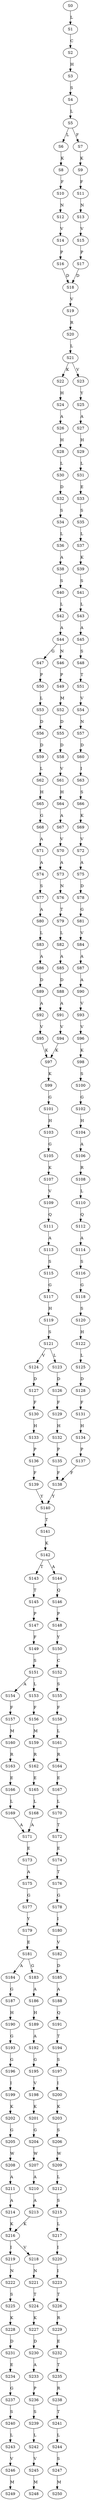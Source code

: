 strict digraph  {
	S0 -> S1 [ label = L ];
	S1 -> S2 [ label = C ];
	S2 -> S3 [ label = H ];
	S3 -> S4 [ label = S ];
	S4 -> S5 [ label = L ];
	S5 -> S6 [ label = L ];
	S5 -> S7 [ label = F ];
	S6 -> S8 [ label = K ];
	S7 -> S9 [ label = K ];
	S8 -> S10 [ label = F ];
	S9 -> S11 [ label = F ];
	S10 -> S12 [ label = N ];
	S11 -> S13 [ label = N ];
	S12 -> S14 [ label = V ];
	S13 -> S15 [ label = V ];
	S14 -> S16 [ label = P ];
	S15 -> S17 [ label = P ];
	S16 -> S18 [ label = D ];
	S17 -> S18 [ label = D ];
	S18 -> S19 [ label = V ];
	S19 -> S20 [ label = R ];
	S20 -> S21 [ label = L ];
	S21 -> S22 [ label = K ];
	S21 -> S23 [ label = V ];
	S22 -> S24 [ label = H ];
	S23 -> S25 [ label = Y ];
	S24 -> S26 [ label = A ];
	S25 -> S27 [ label = A ];
	S26 -> S28 [ label = H ];
	S27 -> S29 [ label = H ];
	S28 -> S30 [ label = L ];
	S29 -> S31 [ label = L ];
	S30 -> S32 [ label = D ];
	S31 -> S33 [ label = E ];
	S32 -> S34 [ label = S ];
	S33 -> S35 [ label = S ];
	S34 -> S36 [ label = L ];
	S35 -> S37 [ label = L ];
	S36 -> S38 [ label = A ];
	S37 -> S39 [ label = K ];
	S38 -> S40 [ label = S ];
	S39 -> S41 [ label = S ];
	S40 -> S42 [ label = L ];
	S41 -> S43 [ label = L ];
	S42 -> S44 [ label = A ];
	S43 -> S45 [ label = A ];
	S44 -> S46 [ label = N ];
	S44 -> S47 [ label = G ];
	S45 -> S48 [ label = S ];
	S46 -> S49 [ label = P ];
	S47 -> S50 [ label = P ];
	S48 -> S51 [ label = T ];
	S49 -> S52 [ label = M ];
	S50 -> S53 [ label = L ];
	S51 -> S54 [ label = V ];
	S52 -> S55 [ label = D ];
	S53 -> S56 [ label = D ];
	S54 -> S57 [ label = N ];
	S55 -> S58 [ label = D ];
	S56 -> S59 [ label = D ];
	S57 -> S60 [ label = D ];
	S58 -> S61 [ label = V ];
	S59 -> S62 [ label = L ];
	S60 -> S63 [ label = I ];
	S61 -> S64 [ label = H ];
	S62 -> S65 [ label = H ];
	S63 -> S66 [ label = S ];
	S64 -> S67 [ label = A ];
	S65 -> S68 [ label = G ];
	S66 -> S69 [ label = K ];
	S67 -> S70 [ label = V ];
	S68 -> S71 [ label = A ];
	S69 -> S72 [ label = V ];
	S70 -> S73 [ label = A ];
	S71 -> S74 [ label = A ];
	S72 -> S75 [ label = A ];
	S73 -> S76 [ label = N ];
	S74 -> S77 [ label = S ];
	S75 -> S78 [ label = D ];
	S76 -> S79 [ label = T ];
	S77 -> S80 [ label = A ];
	S78 -> S81 [ label = G ];
	S79 -> S82 [ label = L ];
	S80 -> S83 [ label = L ];
	S81 -> S84 [ label = V ];
	S82 -> S85 [ label = A ];
	S83 -> S86 [ label = A ];
	S84 -> S87 [ label = A ];
	S85 -> S88 [ label = D ];
	S86 -> S89 [ label = D ];
	S87 -> S90 [ label = A ];
	S88 -> S91 [ label = A ];
	S89 -> S92 [ label = A ];
	S90 -> S93 [ label = V ];
	S91 -> S94 [ label = V ];
	S92 -> S95 [ label = V ];
	S93 -> S96 [ label = V ];
	S94 -> S97 [ label = K ];
	S95 -> S97 [ label = K ];
	S96 -> S98 [ label = K ];
	S97 -> S99 [ label = K ];
	S98 -> S100 [ label = S ];
	S99 -> S101 [ label = G ];
	S100 -> S102 [ label = G ];
	S101 -> S103 [ label = H ];
	S102 -> S104 [ label = H ];
	S103 -> S105 [ label = G ];
	S104 -> S106 [ label = A ];
	S105 -> S107 [ label = K ];
	S106 -> S108 [ label = R ];
	S107 -> S109 [ label = V ];
	S108 -> S110 [ label = L ];
	S109 -> S111 [ label = Q ];
	S110 -> S112 [ label = Q ];
	S111 -> S113 [ label = A ];
	S112 -> S114 [ label = A ];
	S113 -> S115 [ label = S ];
	S114 -> S116 [ label = S ];
	S115 -> S117 [ label = G ];
	S116 -> S118 [ label = G ];
	S117 -> S119 [ label = H ];
	S118 -> S120 [ label = S ];
	S119 -> S121 [ label = S ];
	S120 -> S122 [ label = H ];
	S121 -> S123 [ label = L ];
	S121 -> S124 [ label = V ];
	S122 -> S125 [ label = L ];
	S123 -> S126 [ label = D ];
	S124 -> S127 [ label = D ];
	S125 -> S128 [ label = D ];
	S126 -> S129 [ label = F ];
	S127 -> S130 [ label = F ];
	S128 -> S131 [ label = F ];
	S129 -> S132 [ label = H ];
	S130 -> S133 [ label = H ];
	S131 -> S134 [ label = H ];
	S132 -> S135 [ label = P ];
	S133 -> S136 [ label = P ];
	S134 -> S137 [ label = P ];
	S135 -> S138 [ label = F ];
	S136 -> S139 [ label = F ];
	S137 -> S138 [ label = F ];
	S138 -> S140 [ label = Y ];
	S139 -> S140 [ label = Y ];
	S140 -> S141 [ label = T ];
	S141 -> S142 [ label = K ];
	S142 -> S143 [ label = T ];
	S142 -> S144 [ label = A ];
	S143 -> S145 [ label = T ];
	S144 -> S146 [ label = Q ];
	S145 -> S147 [ label = P ];
	S146 -> S148 [ label = P ];
	S147 -> S149 [ label = F ];
	S148 -> S150 [ label = Y ];
	S149 -> S151 [ label = S ];
	S150 -> S152 [ label = C ];
	S151 -> S153 [ label = L ];
	S151 -> S154 [ label = A ];
	S152 -> S155 [ label = S ];
	S153 -> S156 [ label = F ];
	S154 -> S157 [ label = F ];
	S155 -> S158 [ label = F ];
	S156 -> S159 [ label = M ];
	S157 -> S160 [ label = M ];
	S158 -> S161 [ label = L ];
	S159 -> S162 [ label = R ];
	S160 -> S163 [ label = R ];
	S161 -> S164 [ label = R ];
	S162 -> S165 [ label = E ];
	S163 -> S166 [ label = E ];
	S164 -> S167 [ label = E ];
	S165 -> S168 [ label = L ];
	S166 -> S169 [ label = L ];
	S167 -> S170 [ label = L ];
	S168 -> S171 [ label = A ];
	S169 -> S171 [ label = A ];
	S170 -> S172 [ label = T ];
	S171 -> S173 [ label = E ];
	S172 -> S174 [ label = E ];
	S173 -> S175 [ label = A ];
	S174 -> S176 [ label = T ];
	S175 -> S177 [ label = G ];
	S176 -> S178 [ label = G ];
	S177 -> S179 [ label = Y ];
	S178 -> S180 [ label = I ];
	S179 -> S181 [ label = E ];
	S180 -> S182 [ label = V ];
	S181 -> S183 [ label = G ];
	S181 -> S184 [ label = A ];
	S182 -> S185 [ label = D ];
	S183 -> S186 [ label = A ];
	S184 -> S187 [ label = G ];
	S185 -> S188 [ label = A ];
	S186 -> S189 [ label = H ];
	S187 -> S190 [ label = H ];
	S188 -> S191 [ label = Q ];
	S189 -> S192 [ label = A ];
	S190 -> S193 [ label = G ];
	S191 -> S194 [ label = T ];
	S192 -> S195 [ label = G ];
	S193 -> S196 [ label = G ];
	S194 -> S197 [ label = S ];
	S195 -> S198 [ label = V ];
	S196 -> S199 [ label = I ];
	S197 -> S200 [ label = I ];
	S198 -> S201 [ label = K ];
	S199 -> S202 [ label = K ];
	S200 -> S203 [ label = K ];
	S201 -> S204 [ label = G ];
	S202 -> S205 [ label = G ];
	S203 -> S206 [ label = S ];
	S204 -> S207 [ label = W ];
	S205 -> S208 [ label = W ];
	S206 -> S209 [ label = W ];
	S207 -> S210 [ label = A ];
	S208 -> S211 [ label = A ];
	S209 -> S212 [ label = L ];
	S210 -> S213 [ label = A ];
	S211 -> S214 [ label = A ];
	S212 -> S215 [ label = S ];
	S213 -> S216 [ label = K ];
	S214 -> S216 [ label = K ];
	S215 -> S217 [ label = L ];
	S216 -> S218 [ label = V ];
	S216 -> S219 [ label = I ];
	S217 -> S220 [ label = I ];
	S218 -> S221 [ label = N ];
	S219 -> S222 [ label = N ];
	S220 -> S223 [ label = I ];
	S221 -> S224 [ label = T ];
	S222 -> S225 [ label = S ];
	S223 -> S226 [ label = T ];
	S224 -> S227 [ label = K ];
	S225 -> S228 [ label = K ];
	S226 -> S229 [ label = R ];
	S227 -> S230 [ label = D ];
	S228 -> S231 [ label = D ];
	S229 -> S232 [ label = E ];
	S230 -> S233 [ label = A ];
	S231 -> S234 [ label = E ];
	S232 -> S235 [ label = T ];
	S233 -> S236 [ label = P ];
	S234 -> S237 [ label = G ];
	S235 -> S238 [ label = R ];
	S236 -> S239 [ label = S ];
	S237 -> S240 [ label = S ];
	S238 -> S241 [ label = T ];
	S239 -> S242 [ label = L ];
	S240 -> S243 [ label = L ];
	S241 -> S244 [ label = L ];
	S242 -> S245 [ label = V ];
	S243 -> S246 [ label = V ];
	S244 -> S247 [ label = S ];
	S245 -> S248 [ label = M ];
	S246 -> S249 [ label = M ];
	S247 -> S250 [ label = M ];
}
